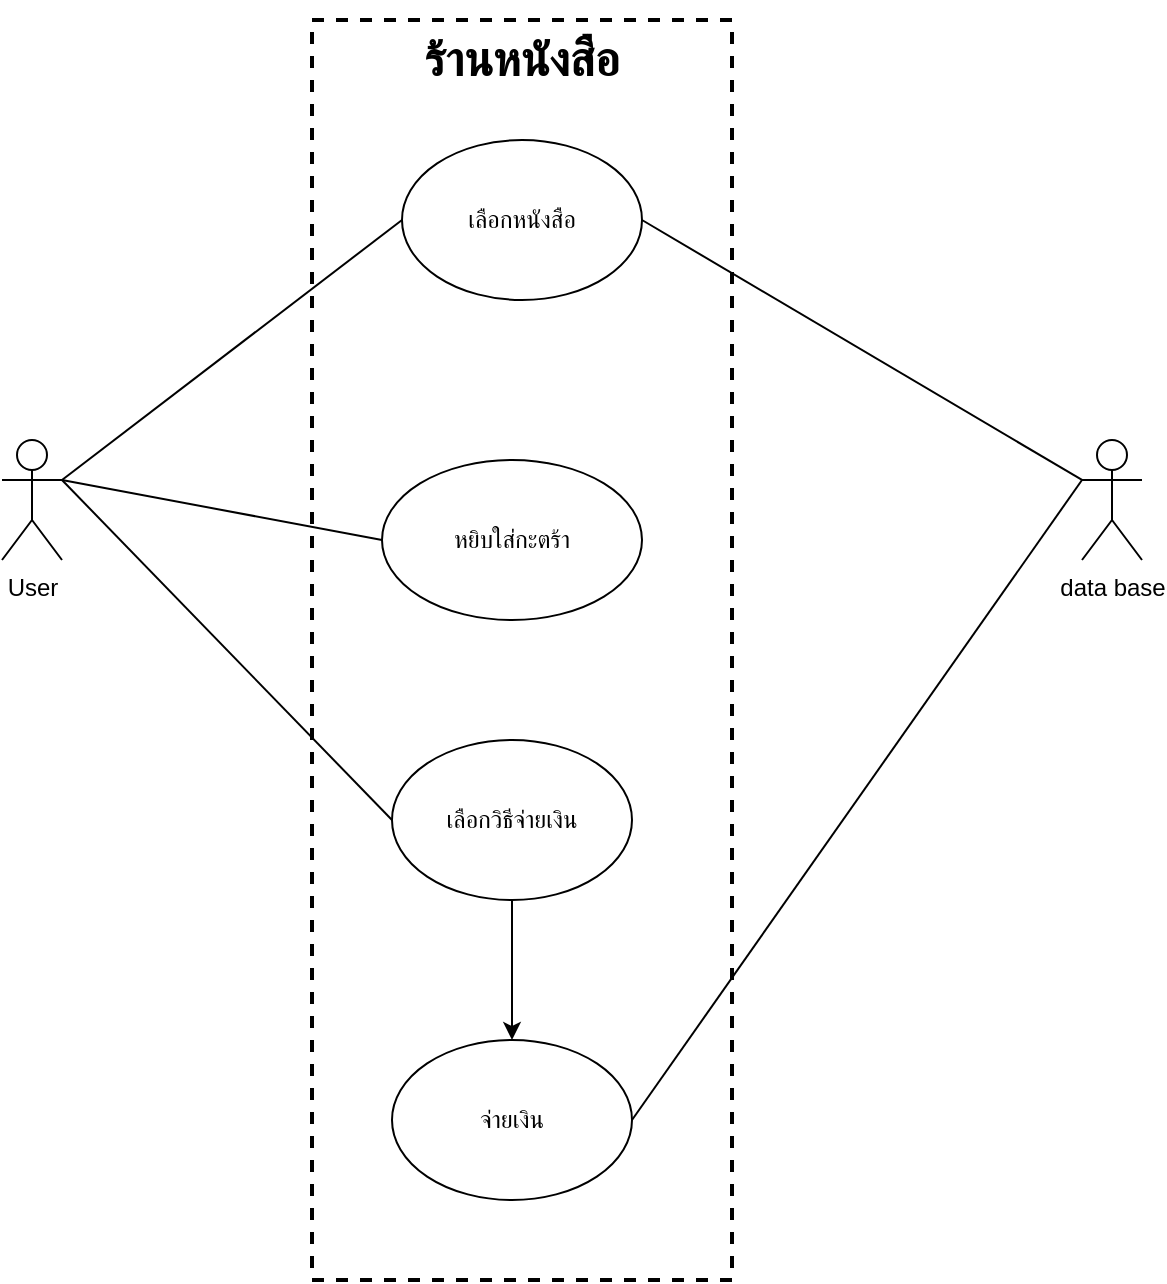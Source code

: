 <mxfile version="14.5.6" type="github">
  <diagram id="3svQ3Spm5_u8To0dPoZl" name="Page-1">
    <mxGraphModel dx="1038" dy="556" grid="1" gridSize="10" guides="1" tooltips="1" connect="1" arrows="1" fold="1" page="1" pageScale="1" pageWidth="850" pageHeight="1100" math="0" shadow="0">
      <root>
        <mxCell id="0" />
        <mxCell id="1" parent="0" />
        <mxCell id="PkP1QUxgHuFo-rgLCI0Y-11" value="&lt;h1&gt;ร้านหนังสือ&lt;/h1&gt;" style="text;html=1;spacing=5;spacingTop=-20;whiteSpace=wrap;overflow=hidden;rounded=0;dashed=1;strokeWidth=2;align=center;strokeColor=#000000;" vertex="1" parent="1">
          <mxGeometry x="205" y="10" width="210" height="630" as="geometry" />
        </mxCell>
        <mxCell id="PkP1QUxgHuFo-rgLCI0Y-1" value="User" style="shape=umlActor;verticalLabelPosition=bottom;verticalAlign=top;html=1;outlineConnect=0;" vertex="1" parent="1">
          <mxGeometry x="50" y="220" width="30" height="60" as="geometry" />
        </mxCell>
        <mxCell id="PkP1QUxgHuFo-rgLCI0Y-2" value="เลือกหนังสือ" style="ellipse;whiteSpace=wrap;html=1;" vertex="1" parent="1">
          <mxGeometry x="250" y="70" width="120" height="80" as="geometry" />
        </mxCell>
        <mxCell id="PkP1QUxgHuFo-rgLCI0Y-3" value="หยิบใส่กะตร้า" style="ellipse;whiteSpace=wrap;html=1;" vertex="1" parent="1">
          <mxGeometry x="240" y="230" width="130" height="80" as="geometry" />
        </mxCell>
        <mxCell id="PkP1QUxgHuFo-rgLCI0Y-4" value="เลือกวิธีจ่ายเงิน" style="ellipse;whiteSpace=wrap;html=1;" vertex="1" parent="1">
          <mxGeometry x="245" y="370" width="120" height="80" as="geometry" />
        </mxCell>
        <mxCell id="PkP1QUxgHuFo-rgLCI0Y-5" value="" style="endArrow=none;html=1;entryX=1;entryY=0.333;entryDx=0;entryDy=0;entryPerimeter=0;exitX=0;exitY=0.5;exitDx=0;exitDy=0;" edge="1" parent="1" source="PkP1QUxgHuFo-rgLCI0Y-2" target="PkP1QUxgHuFo-rgLCI0Y-1">
          <mxGeometry width="50" height="50" relative="1" as="geometry">
            <mxPoint x="390" y="370" as="sourcePoint" />
            <mxPoint x="440" y="320" as="targetPoint" />
          </mxGeometry>
        </mxCell>
        <mxCell id="PkP1QUxgHuFo-rgLCI0Y-6" value="" style="endArrow=none;html=1;exitX=0;exitY=0.5;exitDx=0;exitDy=0;" edge="1" parent="1" source="PkP1QUxgHuFo-rgLCI0Y-3">
          <mxGeometry width="50" height="50" relative="1" as="geometry">
            <mxPoint x="260" y="120" as="sourcePoint" />
            <mxPoint x="80" y="240" as="targetPoint" />
          </mxGeometry>
        </mxCell>
        <mxCell id="PkP1QUxgHuFo-rgLCI0Y-8" value="data base" style="shape=umlActor;verticalLabelPosition=bottom;verticalAlign=top;html=1;outlineConnect=0;" vertex="1" parent="1">
          <mxGeometry x="590" y="220" width="30" height="60" as="geometry" />
        </mxCell>
        <mxCell id="PkP1QUxgHuFo-rgLCI0Y-10" value="" style="endArrow=none;html=1;exitX=1;exitY=0.5;exitDx=0;exitDy=0;entryX=0;entryY=0.333;entryDx=0;entryDy=0;entryPerimeter=0;" edge="1" parent="1" source="PkP1QUxgHuFo-rgLCI0Y-2" target="PkP1QUxgHuFo-rgLCI0Y-8">
          <mxGeometry width="50" height="50" relative="1" as="geometry">
            <mxPoint x="380" y="400" as="sourcePoint" />
            <mxPoint x="600" y="240" as="targetPoint" />
          </mxGeometry>
        </mxCell>
        <mxCell id="PkP1QUxgHuFo-rgLCI0Y-13" value="จ่ายเงิน" style="ellipse;whiteSpace=wrap;html=1;" vertex="1" parent="1">
          <mxGeometry x="245" y="520" width="120" height="80" as="geometry" />
        </mxCell>
        <mxCell id="PkP1QUxgHuFo-rgLCI0Y-15" value="" style="endArrow=classic;html=1;entryX=0.5;entryY=0;entryDx=0;entryDy=0;exitX=0.5;exitY=1;exitDx=0;exitDy=0;" edge="1" parent="1" source="PkP1QUxgHuFo-rgLCI0Y-4" target="PkP1QUxgHuFo-rgLCI0Y-13">
          <mxGeometry width="50" height="50" relative="1" as="geometry">
            <mxPoint x="120" y="520" as="sourcePoint" />
            <mxPoint x="120" y="490" as="targetPoint" />
          </mxGeometry>
        </mxCell>
        <mxCell id="PkP1QUxgHuFo-rgLCI0Y-17" value="" style="endArrow=none;html=1;exitX=1;exitY=0.5;exitDx=0;exitDy=0;" edge="1" parent="1" source="PkP1QUxgHuFo-rgLCI0Y-13">
          <mxGeometry width="50" height="50" relative="1" as="geometry">
            <mxPoint x="380" y="120" as="sourcePoint" />
            <mxPoint x="590" y="240" as="targetPoint" />
          </mxGeometry>
        </mxCell>
        <mxCell id="PkP1QUxgHuFo-rgLCI0Y-18" value="" style="endArrow=none;html=1;exitX=0;exitY=0.5;exitDx=0;exitDy=0;" edge="1" parent="1" source="PkP1QUxgHuFo-rgLCI0Y-4">
          <mxGeometry width="50" height="50" relative="1" as="geometry">
            <mxPoint x="120" y="440" as="sourcePoint" />
            <mxPoint x="80" y="240" as="targetPoint" />
          </mxGeometry>
        </mxCell>
      </root>
    </mxGraphModel>
  </diagram>
</mxfile>
